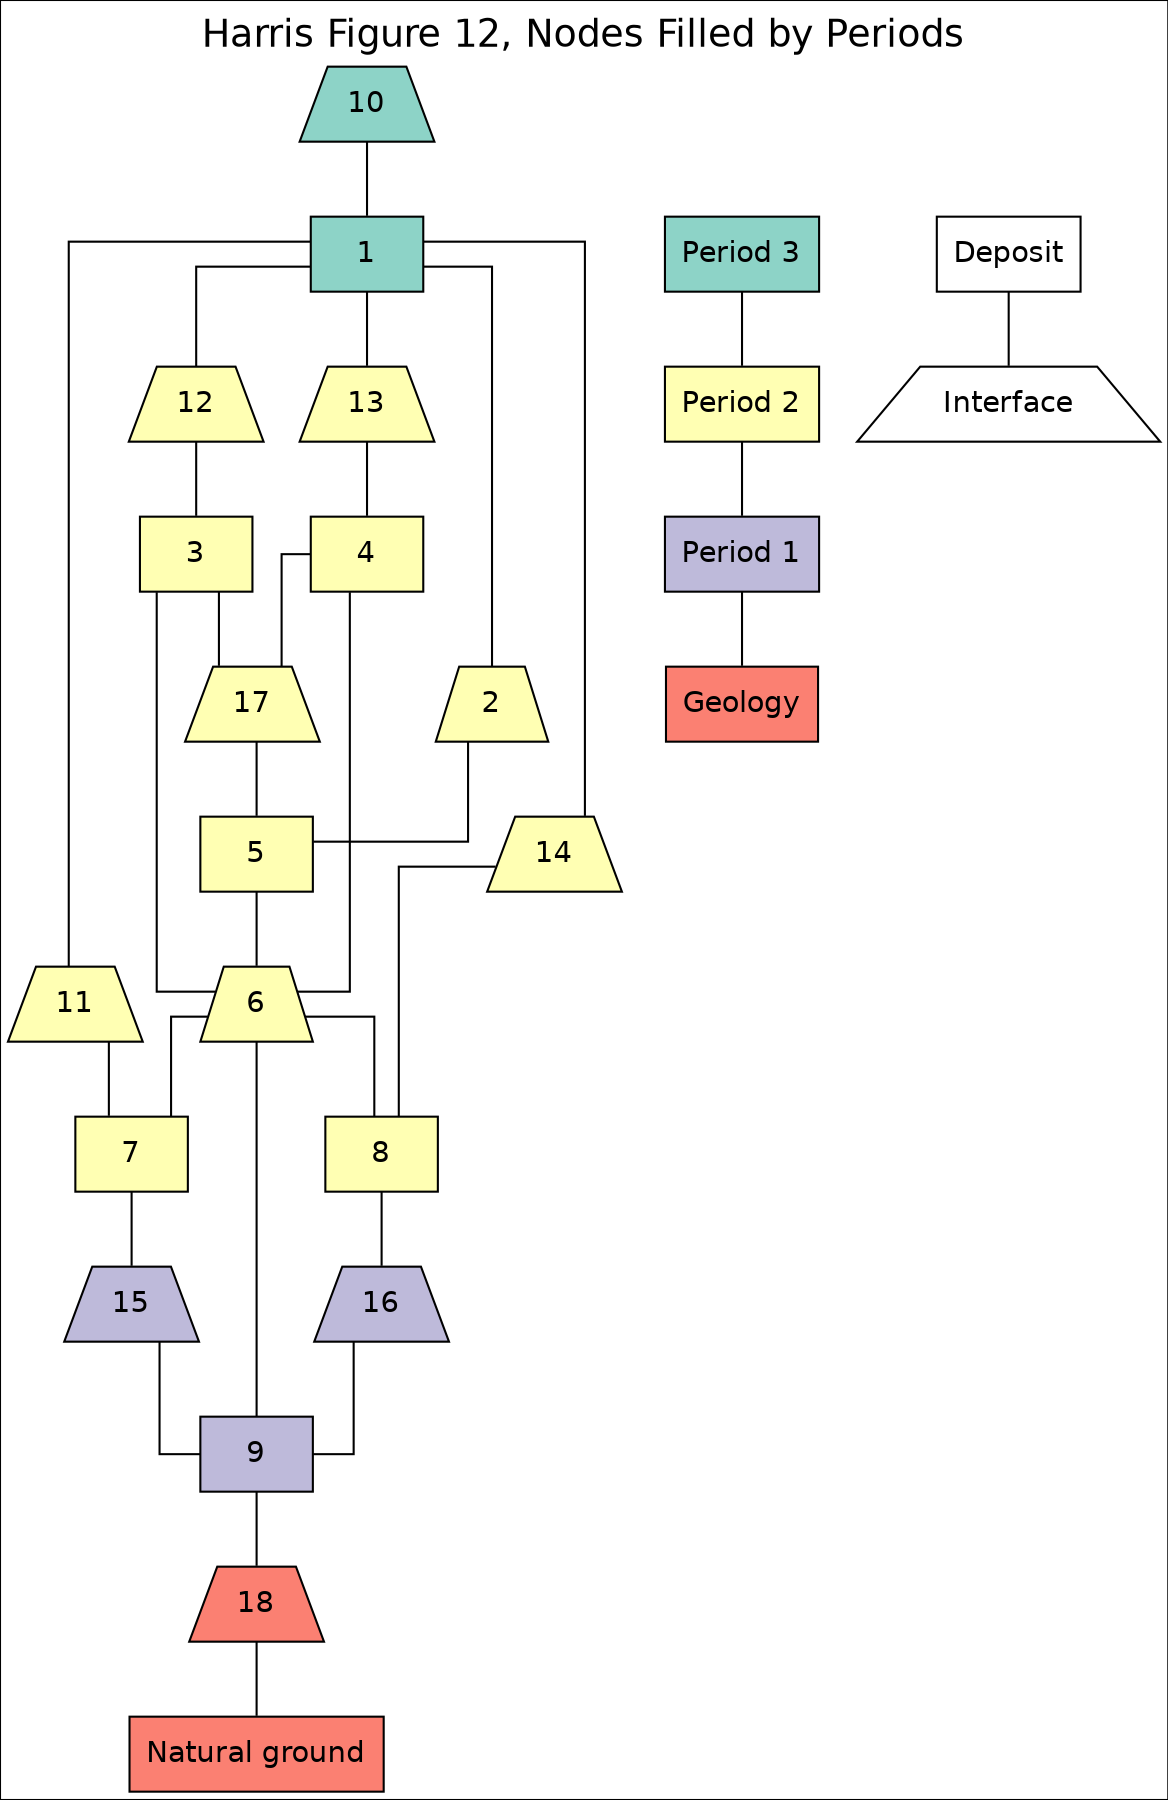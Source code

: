 digraph to_dot {
  style="";
  colorscheme=set34;
  dpi="";
  URL="";
  margin="";
  bgcolor="/x11/white";
  fontname=helvetica;
  fontsize=18;
  fontcolor="/x11/black";
  splines=ortho;
  page="";
  size="";
  ratio="";
  label="Harris Figure 12, Nodes Filled by Periods";
  labelloc=t;
  "1" [shape="box"] [style=filled] [fontname=helvetica] [fontsize=14] [colorscheme=set34] [color="/x11/black"] [fillcolor=1] [fontcolor="/x11/black"] [penwidth=1] [URL=""];
  "2" [shape="trapezium"] [style=filled] [fontname=helvetica] [fontsize=14] [colorscheme=set34] [color="/x11/black"] [fillcolor=2] [fontcolor="/x11/black"] [penwidth=1] [URL=""];
  "3" [shape="box"] [style=filled] [fontname=helvetica] [fontsize=14] [colorscheme=set34] [color="/x11/black"] [fillcolor=2] [fontcolor="/x11/black"] [penwidth=1] [URL=""];
  "4" [shape="box"] [style=filled] [fontname=helvetica] [fontsize=14] [colorscheme=set34] [color="/x11/black"] [fillcolor=2] [fontcolor="/x11/black"] [penwidth=1] [URL=""];
  "5" [shape="box"] [style=filled] [fontname=helvetica] [fontsize=14] [colorscheme=set34] [color="/x11/black"] [fillcolor=2] [fontcolor="/x11/black"] [penwidth=1] [URL=""];
  "6" [shape="trapezium"] [style=filled] [fontname=helvetica] [fontsize=14] [colorscheme=set34] [color="/x11/black"] [fillcolor=2] [fontcolor="/x11/black"] [penwidth=1] [URL=""];
  "7" [shape="box"] [style=filled] [fontname=helvetica] [fontsize=14] [colorscheme=set34] [color="/x11/black"] [fillcolor=2] [fontcolor="/x11/black"] [penwidth=1] [URL=""];
  "8" [shape="box"] [style=filled] [fontname=helvetica] [fontsize=14] [colorscheme=set34] [color="/x11/black"] [fillcolor=2] [fontcolor="/x11/black"] [penwidth=1] [URL=""];
  "9" [shape="box"] [style=filled] [fontname=helvetica] [fontsize=14] [colorscheme=set34] [color="/x11/black"] [fillcolor=3] [fontcolor="/x11/black"] [penwidth=1] [URL=""];
  "Natural ground" [shape="box"] [style=filled] [fontname=helvetica] [fontsize=14] [colorscheme=set34] [color="/x11/black"] [fillcolor=4] [fontcolor="/x11/black"] [penwidth=1] [URL=""];
  "10" [shape="trapezium"] [style=filled] [fontname=helvetica] [fontsize=14] [colorscheme=set34] [color="/x11/black"] [fillcolor=1] [fontcolor="/x11/black"] [penwidth=1] [URL=""];
  "11" [shape="trapezium"] [style=filled] [fontname=helvetica] [fontsize=14] [colorscheme=set34] [color="/x11/black"] [fillcolor=2] [fontcolor="/x11/black"] [penwidth=1] [URL=""];
  "12" [shape="trapezium"] [style=filled] [fontname=helvetica] [fontsize=14] [colorscheme=set34] [color="/x11/black"] [fillcolor=2] [fontcolor="/x11/black"] [penwidth=1] [URL=""];
  "13" [shape="trapezium"] [style=filled] [fontname=helvetica] [fontsize=14] [colorscheme=set34] [color="/x11/black"] [fillcolor=2] [fontcolor="/x11/black"] [penwidth=1] [URL=""];
  "14" [shape="trapezium"] [style=filled] [fontname=helvetica] [fontsize=14] [colorscheme=set34] [color="/x11/black"] [fillcolor=2] [fontcolor="/x11/black"] [penwidth=1] [URL=""];
  "15" [shape="trapezium"] [style=filled] [fontname=helvetica] [fontsize=14] [colorscheme=set34] [color="/x11/black"] [fillcolor=3] [fontcolor="/x11/black"] [penwidth=1] [URL=""];
  "16" [shape="trapezium"] [style=filled] [fontname=helvetica] [fontsize=14] [colorscheme=set34] [color="/x11/black"] [fillcolor=3] [fontcolor="/x11/black"] [penwidth=1] [URL=""];
  "17" [shape="trapezium"] [style=filled] [fontname=helvetica] [fontsize=14] [colorscheme=set34] [color="/x11/black"] [fillcolor=2] [fontcolor="/x11/black"] [penwidth=1] [URL=""];
  "18" [shape="trapezium"] [style=filled] [fontname=helvetica] [fontsize=14] [colorscheme=set34] [color="/x11/black"] [fillcolor=4] [fontcolor="/x11/black"] [penwidth=1] [URL=""];
  "Period 3" [shape="box"] [style=filled] [fontname=helvetica] [fontsize=14] [colorscheme=set34] [color="/x11/black"] [fillcolor=1] [fontcolor="/x11/black"] [penwidth=1] [URL=""];
  "Period 2" [shape="box"] [style=filled] [fontname=helvetica] [fontsize=14] [colorscheme=set34] [color="/x11/black"] [fillcolor=2] [fontcolor="/x11/black"] [penwidth=1] [URL=""];
  "Period 1" [shape="box"] [style=filled] [fontname=helvetica] [fontsize=14] [colorscheme=set34] [color="/x11/black"] [fillcolor=3] [fontcolor="/x11/black"] [penwidth=1] [URL=""];
  "Geology" [shape="box"] [style=filled] [fontname=helvetica] [fontsize=14] [colorscheme=set34] [color="/x11/black"] [fillcolor=4] [fontcolor="/x11/black"] [penwidth=1] [URL=""];
  "Deposit" [shape="box"] [style=filled] [fontname=helvetica] [fontsize=14] [colorscheme=set34] [color="/x11/black"] [fillcolor="/x11/white"] [fontcolor="/x11/black"] [penwidth=1] [URL=""];
  "Interface" [shape="trapezium"] [style=filled] [fontname=helvetica] [fontsize=14] [colorscheme=set34] [color="/x11/black"] [fillcolor="/x11/white"] [fontcolor="/x11/black"] [penwidth=1] [URL=""];
 "1" -> "2"  [style=solid] [arrowhead=none] [colorscheme=set34] [color="/x11/black"] [fontname=helvetica] [fontsize=14] [fontcolor="/x11/black"] [URL=""];
 "1" -> "11"  [style=solid] [arrowhead=none] [colorscheme=set34] [color="/x11/black"] [fontname=helvetica] [fontsize=14] [fontcolor="/x11/black"] [URL=""];
 "1" -> "12"  [style=solid] [arrowhead=none] [colorscheme=set34] [color="/x11/black"] [fontname=helvetica] [fontsize=14] [fontcolor="/x11/black"] [URL=""];
 "1" -> "13"  [style=solid] [arrowhead=none] [colorscheme=set34] [color="/x11/black"] [fontname=helvetica] [fontsize=14] [fontcolor="/x11/black"] [URL=""];
 "1" -> "14"  [style=solid] [arrowhead=none] [colorscheme=set34] [color="/x11/black"] [fontname=helvetica] [fontsize=14] [fontcolor="/x11/black"] [URL=""];
 "2" -> "5"  [style=solid] [arrowhead=none] [colorscheme=set34] [color="/x11/black"] [fontname=helvetica] [fontsize=14] [fontcolor="/x11/black"] [URL=""];
 "3" -> "6"  [style=solid] [arrowhead=none] [colorscheme=set34] [color="/x11/black"] [fontname=helvetica] [fontsize=14] [fontcolor="/x11/black"] [URL=""];
 "3" -> "17"  [style=solid] [arrowhead=none] [colorscheme=set34] [color="/x11/black"] [fontname=helvetica] [fontsize=14] [fontcolor="/x11/black"] [URL=""];
 "4" -> "6"  [style=solid] [arrowhead=none] [colorscheme=set34] [color="/x11/black"] [fontname=helvetica] [fontsize=14] [fontcolor="/x11/black"] [URL=""];
 "4" -> "17"  [style=solid] [arrowhead=none] [colorscheme=set34] [color="/x11/black"] [fontname=helvetica] [fontsize=14] [fontcolor="/x11/black"] [URL=""];
 "5" -> "6"  [style=solid] [arrowhead=none] [colorscheme=set34] [color="/x11/black"] [fontname=helvetica] [fontsize=14] [fontcolor="/x11/black"] [URL=""];
 "6" -> "7"  [style=solid] [arrowhead=none] [colorscheme=set34] [color="/x11/black"] [fontname=helvetica] [fontsize=14] [fontcolor="/x11/black"] [URL=""];
 "6" -> "8"  [style=solid] [arrowhead=none] [colorscheme=set34] [color="/x11/black"] [fontname=helvetica] [fontsize=14] [fontcolor="/x11/black"] [URL=""];
 "6" -> "9"  [style=solid] [arrowhead=none] [colorscheme=set34] [color="/x11/black"] [fontname=helvetica] [fontsize=14] [fontcolor="/x11/black"] [URL=""];
 "7" -> "15"  [style=solid] [arrowhead=none] [colorscheme=set34] [color="/x11/black"] [fontname=helvetica] [fontsize=14] [fontcolor="/x11/black"] [URL=""];
 "8" -> "16"  [style=solid] [arrowhead=none] [colorscheme=set34] [color="/x11/black"] [fontname=helvetica] [fontsize=14] [fontcolor="/x11/black"] [URL=""];
 "9" -> "18"  [style=solid] [arrowhead=none] [colorscheme=set34] [color="/x11/black"] [fontname=helvetica] [fontsize=14] [fontcolor="/x11/black"] [URL=""];
 "10" -> "1"  [style=solid] [arrowhead=none] [colorscheme=set34] [color="/x11/black"] [fontname=helvetica] [fontsize=14] [fontcolor="/x11/black"] [URL=""];
 "11" -> "7"  [style=solid] [arrowhead=none] [colorscheme=set34] [color="/x11/black"] [fontname=helvetica] [fontsize=14] [fontcolor="/x11/black"] [URL=""];
 "12" -> "3"  [style=solid] [arrowhead=none] [colorscheme=set34] [color="/x11/black"] [fontname=helvetica] [fontsize=14] [fontcolor="/x11/black"] [URL=""];
 "13" -> "4"  [style=solid] [arrowhead=none] [colorscheme=set34] [color="/x11/black"] [fontname=helvetica] [fontsize=14] [fontcolor="/x11/black"] [URL=""];
 "14" -> "8"  [style=solid] [arrowhead=none] [colorscheme=set34] [color="/x11/black"] [fontname=helvetica] [fontsize=14] [fontcolor="/x11/black"] [URL=""];
 "15" -> "9"  [style=solid] [arrowhead=none] [colorscheme=set34] [color="/x11/black"] [fontname=helvetica] [fontsize=14] [fontcolor="/x11/black"] [URL=""];
 "16" -> "9"  [style=solid] [arrowhead=none] [colorscheme=set34] [color="/x11/black"] [fontname=helvetica] [fontsize=14] [fontcolor="/x11/black"] [URL=""];
 "17" -> "5"  [style=solid] [arrowhead=none] [colorscheme=set34] [color="/x11/black"] [fontname=helvetica] [fontsize=14] [fontcolor="/x11/black"] [URL=""];
 "18" -> "Natural ground"  [style=solid] [arrowhead=none] [colorscheme=set34] [color="/x11/black"] [fontname=helvetica] [fontsize=14] [fontcolor="/x11/black"] [URL=""];
 "Period 3" -> "Period 2"  [style=solid] [arrowhead=none] [colorscheme=set34] [color="/x11/black"] [fontname=helvetica] [fontsize=14] [fontcolor="/x11/black"] [URL=""];
 "Period 2" -> "Period 1"  [style=solid] [arrowhead=none] [colorscheme=set34] [color="/x11/black"] [fontname=helvetica] [fontsize=14] [fontcolor="/x11/black"] [URL=""];
 "Period 1" -> "Geology"  [style=solid] [arrowhead=none] [colorscheme=set34] [color="/x11/black"] [fontname=helvetica] [fontsize=14] [fontcolor="/x11/black"] [URL=""];
 "Deposit" -> "Interface"  [style=solid] [arrowhead=none] [colorscheme=set34] [color="/x11/black"] [fontname=helvetica] [fontsize=14] [fontcolor="/x11/black"] [URL=""];
{rank=source; "10"; }
{rank=sink; "Natural ground"; }
}
